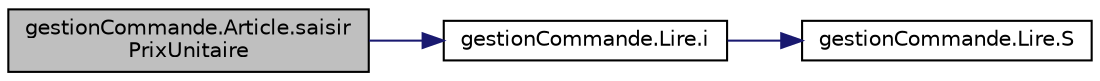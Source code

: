 digraph "gestionCommande.Article.saisirPrixUnitaire"
{
  edge [fontname="Helvetica",fontsize="10",labelfontname="Helvetica",labelfontsize="10"];
  node [fontname="Helvetica",fontsize="10",shape=record];
  rankdir="LR";
  Node1 [label="gestionCommande.Article.saisir\lPrixUnitaire",height=0.2,width=0.4,color="black", fillcolor="grey75", style="filled" fontcolor="black"];
  Node1 -> Node2 [color="midnightblue",fontsize="10",style="solid",fontname="Helvetica"];
  Node2 [label="gestionCommande.Lire.i",height=0.2,width=0.4,color="black", fillcolor="white", style="filled",URL="$classgestion_commande_1_1_lire.html#a4c849f256ceef5c7d7f025bf7870fea6"];
  Node2 -> Node3 [color="midnightblue",fontsize="10",style="solid",fontname="Helvetica"];
  Node3 [label="gestionCommande.Lire.S",height=0.2,width=0.4,color="black", fillcolor="white", style="filled",URL="$classgestion_commande_1_1_lire.html#a80bc00afc8ee00cdf98d844099184e16"];
}
